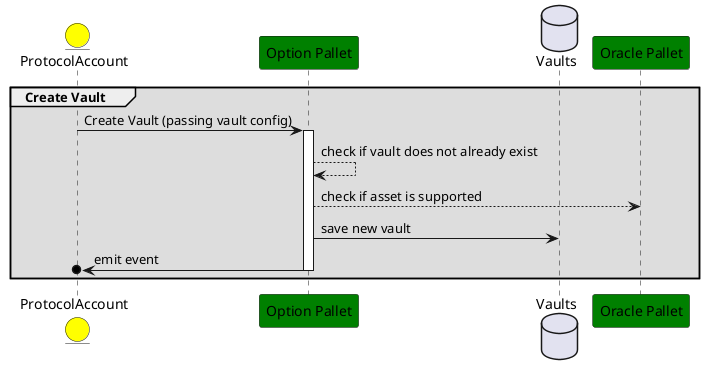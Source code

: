 @startuml
entity ProtocolAccount #yellow
participant "Option Pallet" as Protocol #green
database Vaults
participant "Oracle Pallet" as Oracle #green

group #00000022 Create Vault
ProtocolAccount -> Protocol: Create Vault (passing vault config)
activate Protocol
Protocol --> Protocol: check if vault does not already exist
Protocol --> Oracle: check if asset is supported
Protocol -> Vaults: save new vault
ProtocolAccount o<- Protocol: emit event
deactivate Protocol
end
@enduml
